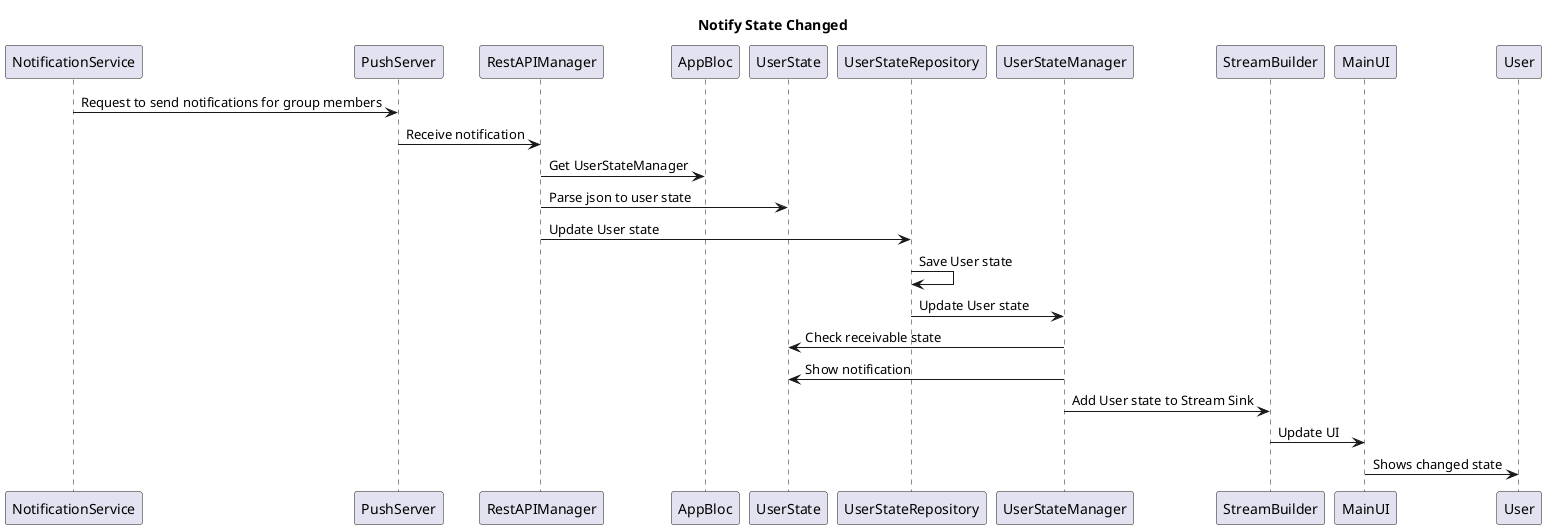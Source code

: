 @startuml
title Notify State Changed
NotificationService -> PushServer : Request to send notifications for group members
PushServer -> RestAPIManager : Receive notification
RestAPIManager -> AppBloc : Get UserStateManager
RestAPIManager -> UserState : Parse json to user state
RestAPIManager -> UserStateRepository : Update User state
UserStateRepository -> UserStateRepository : Save User state
UserStateRepository -> UserStateManager : Update User state
UserStateManager -> UserState : Check receivable state
UserStateManager -> UserState : Show notification
UserStateManager -> StreamBuilder : Add User state to Stream Sink
StreamBuilder -> MainUI : Update UI
MainUI -> User : Shows changed state
@enduml